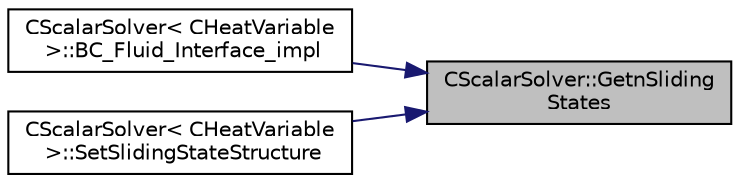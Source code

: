 digraph "CScalarSolver::GetnSlidingStates"
{
 // LATEX_PDF_SIZE
  edge [fontname="Helvetica",fontsize="10",labelfontname="Helvetica",labelfontsize="10"];
  node [fontname="Helvetica",fontsize="10",shape=record];
  rankdir="RL";
  Node1 [label="CScalarSolver::GetnSliding\lStates",height=0.2,width=0.4,color="black", fillcolor="grey75", style="filled", fontcolor="black",tooltip="Get the number of outer state for fluid interface nodes."];
  Node1 -> Node2 [dir="back",color="midnightblue",fontsize="10",style="solid",fontname="Helvetica"];
  Node2 [label="CScalarSolver\< CHeatVariable\l \>::BC_Fluid_Interface_impl",height=0.2,width=0.4,color="black", fillcolor="white", style="filled",URL="$classCScalarSolver.html#a72b57a00685a9745cd20e1ee5294c31d",tooltip="Generic implementation of the fluid interface boundary condition for scalar solvers."];
  Node1 -> Node3 [dir="back",color="midnightblue",fontsize="10",style="solid",fontname="Helvetica"];
  Node3 [label="CScalarSolver\< CHeatVariable\l \>::SetSlidingStateStructure",height=0.2,width=0.4,color="black", fillcolor="white", style="filled",URL="$classCScalarSolver.html#a29ce8d9a38b0eb46ce6d676baf299957",tooltip="Allocates the final pointer of SlidingState depending on how many donor vertex donate to it...."];
}
